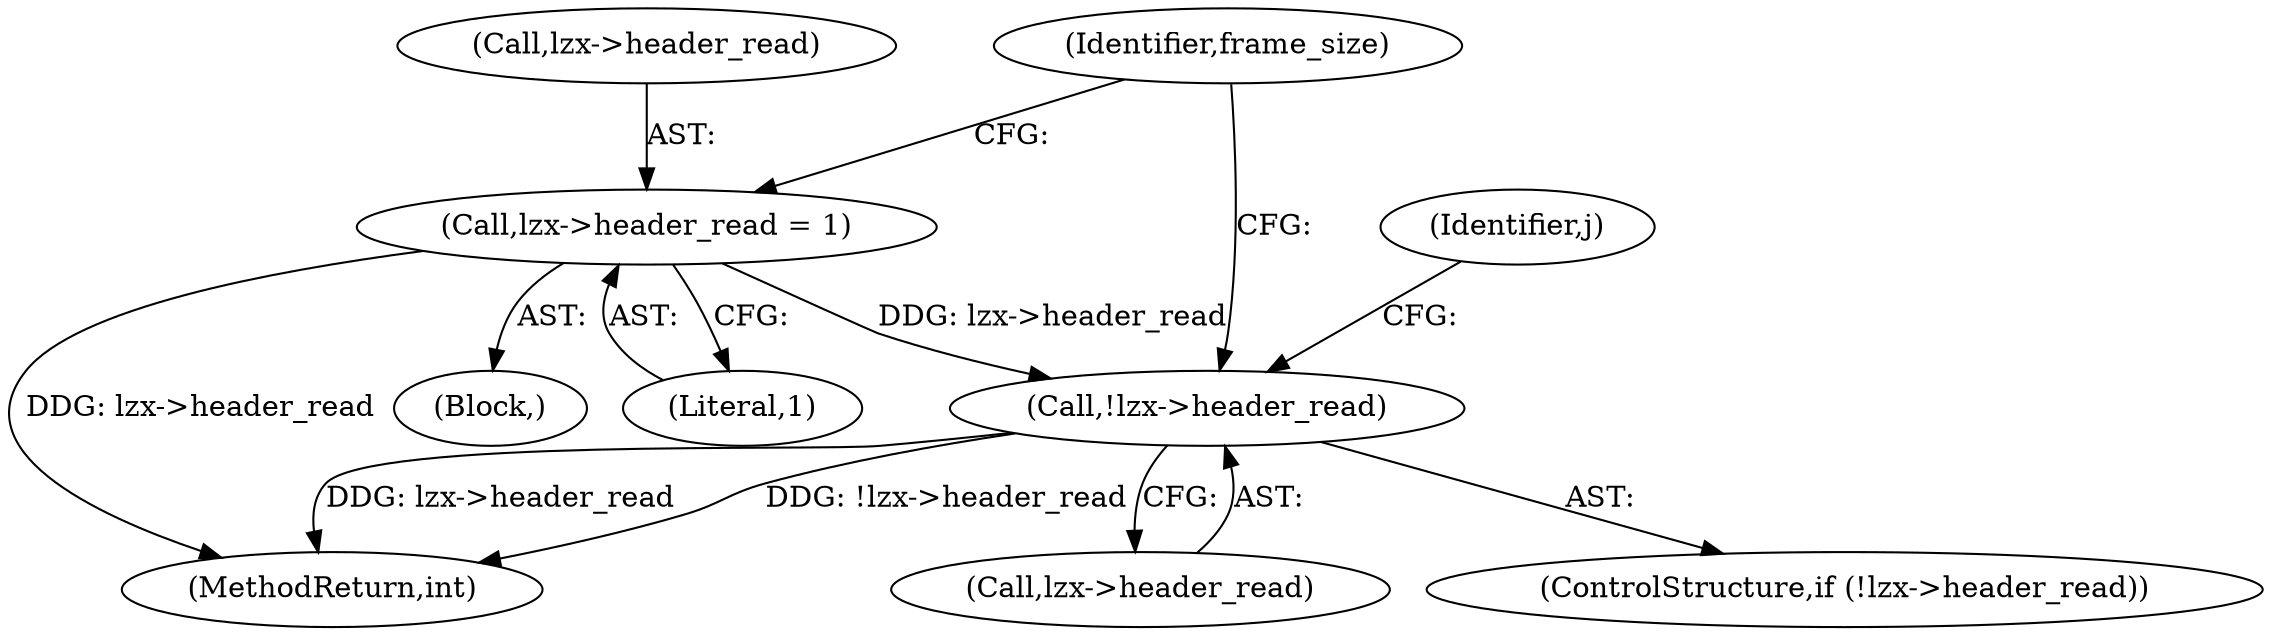 digraph "0_libmspack_18b6a2cc0b87536015bedd4f7763e6b02d5aa4f3@API" {
"1000390" [label="(Call,!lzx->header_read)"];
"1000419" [label="(Call,lzx->header_read = 1)"];
"1000419" [label="(Call,lzx->header_read = 1)"];
"1001886" [label="(MethodReturn,int)"];
"1000425" [label="(Identifier,frame_size)"];
"1000396" [label="(Identifier,j)"];
"1000391" [label="(Call,lzx->header_read)"];
"1000420" [label="(Call,lzx->header_read)"];
"1000394" [label="(Block,)"];
"1000390" [label="(Call,!lzx->header_read)"];
"1000389" [label="(ControlStructure,if (!lzx->header_read))"];
"1000423" [label="(Literal,1)"];
"1000390" -> "1000389"  [label="AST: "];
"1000390" -> "1000391"  [label="CFG: "];
"1000391" -> "1000390"  [label="AST: "];
"1000396" -> "1000390"  [label="CFG: "];
"1000425" -> "1000390"  [label="CFG: "];
"1000390" -> "1001886"  [label="DDG: !lzx->header_read"];
"1000390" -> "1001886"  [label="DDG: lzx->header_read"];
"1000419" -> "1000390"  [label="DDG: lzx->header_read"];
"1000419" -> "1000394"  [label="AST: "];
"1000419" -> "1000423"  [label="CFG: "];
"1000420" -> "1000419"  [label="AST: "];
"1000423" -> "1000419"  [label="AST: "];
"1000425" -> "1000419"  [label="CFG: "];
"1000419" -> "1001886"  [label="DDG: lzx->header_read"];
}
